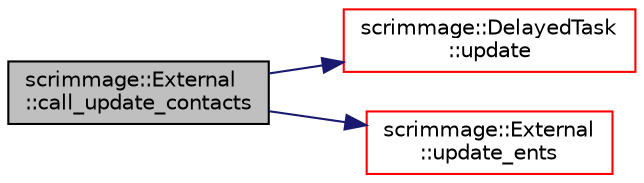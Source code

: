 digraph "scrimmage::External::call_update_contacts"
{
 // LATEX_PDF_SIZE
  edge [fontname="Helvetica",fontsize="10",labelfontname="Helvetica",labelfontsize="10"];
  node [fontname="Helvetica",fontsize="10",shape=record];
  rankdir="LR";
  Node1 [label="scrimmage::External\l::call_update_contacts",height=0.2,width=0.4,color="black", fillcolor="grey75", style="filled", fontcolor="black",tooltip=" "];
  Node1 -> Node2 [color="midnightblue",fontsize="10",style="solid",fontname="Helvetica"];
  Node2 [label="scrimmage::DelayedTask\l::update",height=0.2,width=0.4,color="red", fillcolor="white", style="filled",URL="$classscrimmage_1_1DelayedTask.html#acb1881072952a202dd63b3b6f9498a17",tooltip=" "];
  Node1 -> Node4 [color="midnightblue",fontsize="10",style="solid",fontname="Helvetica"];
  Node4 [label="scrimmage::External\l::update_ents",height=0.2,width=0.4,color="red", fillcolor="white", style="filled",URL="$classscrimmage_1_1External.html#a79b64afe54b1228eccce20b677c0c3bd",tooltip=" "];
}
